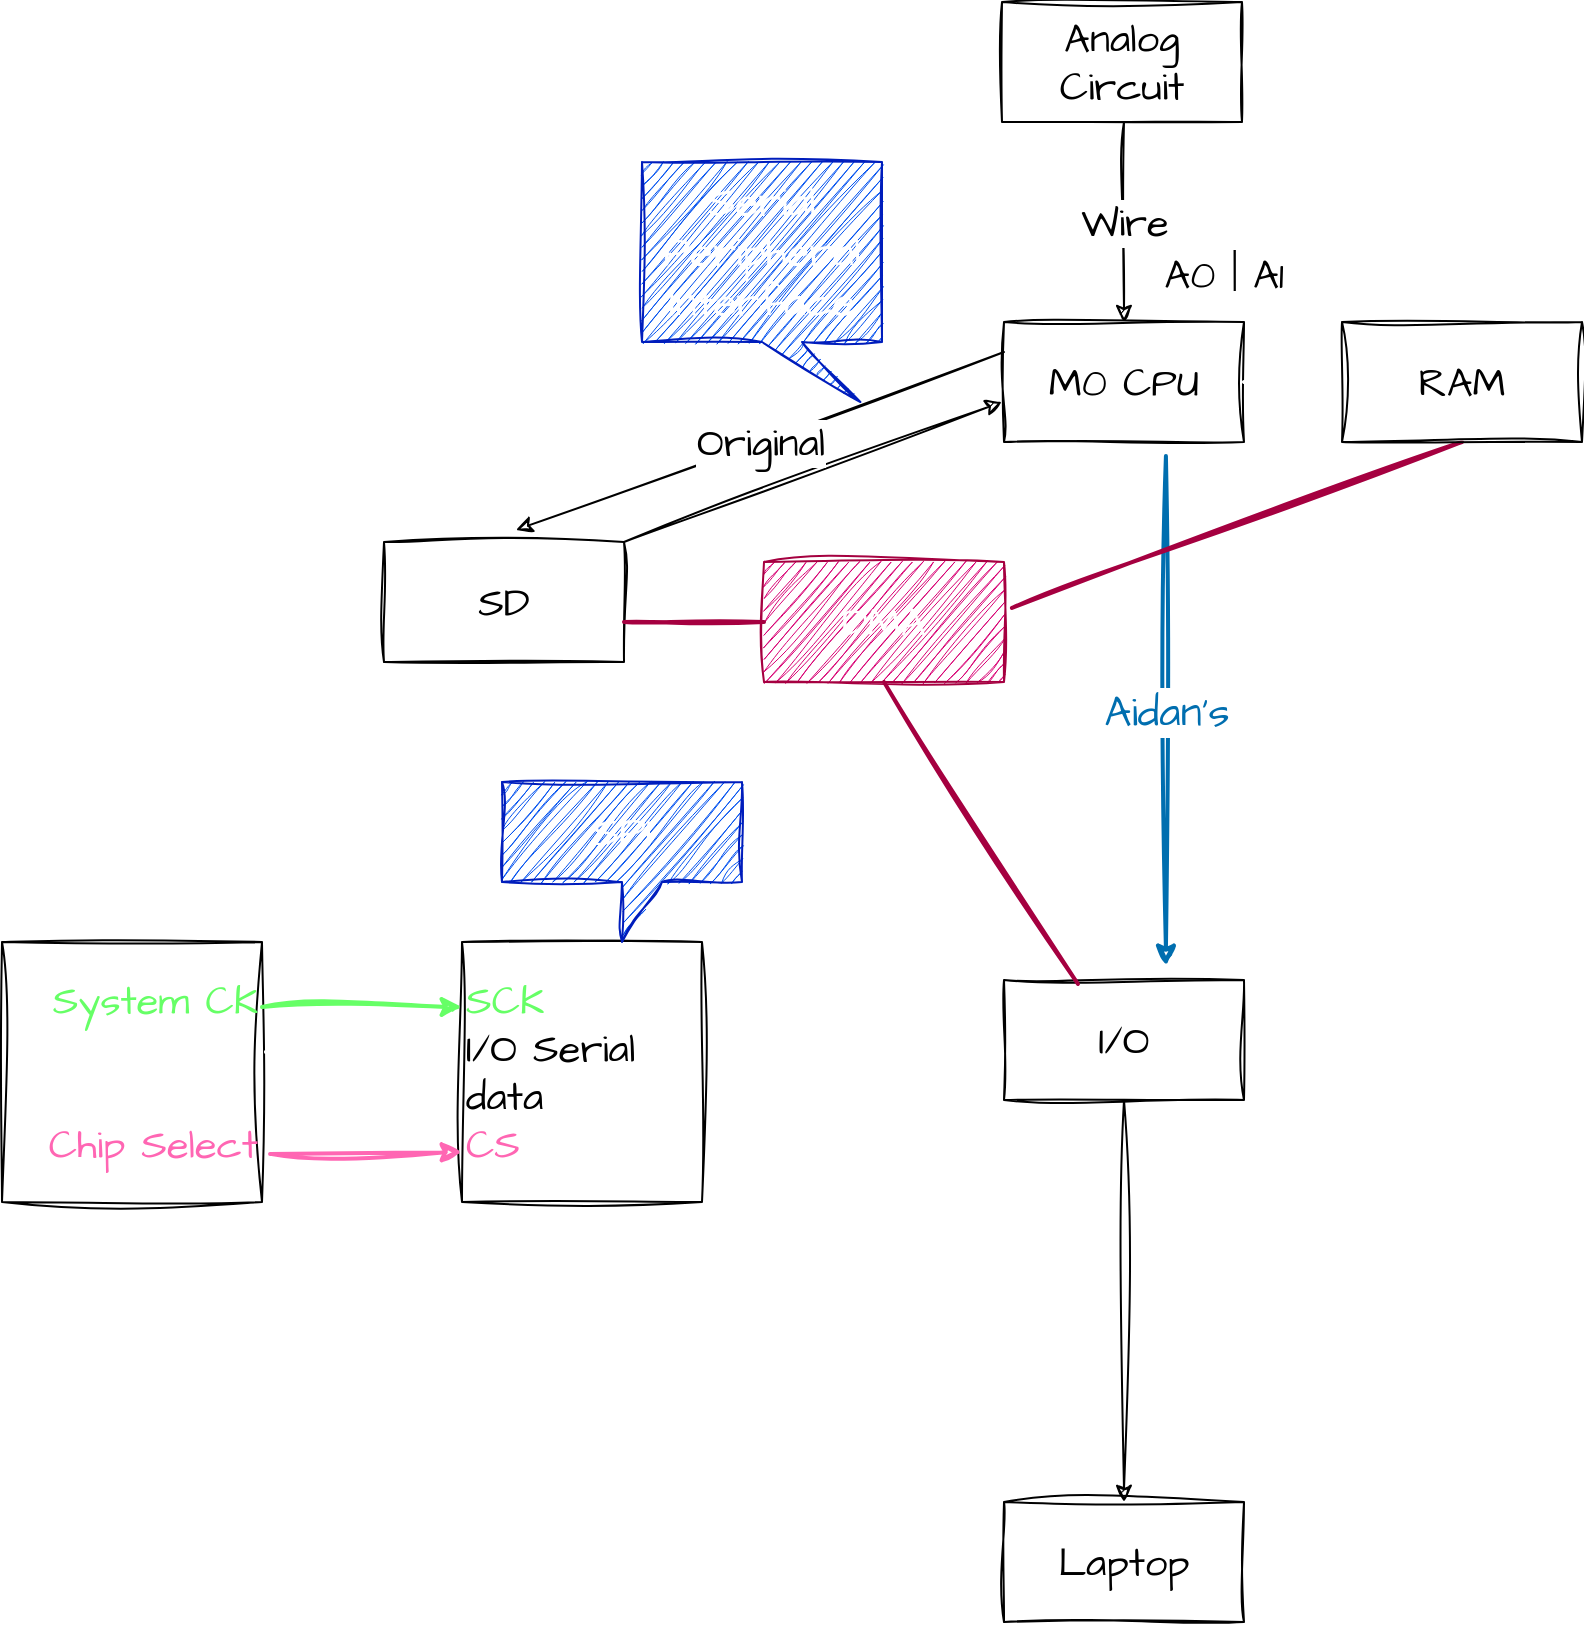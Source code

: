 <mxfile>
    <diagram id="Wvb_3G-5WL2My7tB2f2U" name="Page-1">
        <mxGraphModel dx="1381" dy="1047" grid="1" gridSize="10" guides="1" tooltips="1" connect="1" arrows="1" fold="1" page="1" pageScale="1" pageWidth="1100" pageHeight="850" background="none" math="0" shadow="0">
            <root>
                <mxCell id="0"/>
                <mxCell id="1" parent="0"/>
                <mxCell id="2" value="Laptop" style="rounded=0;whiteSpace=wrap;html=1;hachureGap=4;fontFamily=Architects Daughter;fontSource=https%3A%2F%2Ffonts.googleapis.com%2Fcss%3Ffamily%3DArchitects%2BDaughter;fontSize=20;sketch=1;curveFitting=1;jiggle=2;" parent="1" vertex="1">
                    <mxGeometry x="581" y="760" width="120" height="60" as="geometry"/>
                </mxCell>
                <mxCell id="4" value="Analog Circuit" style="rounded=0;whiteSpace=wrap;html=1;hachureGap=4;fontFamily=Architects Daughter;fontSource=https%3A%2F%2Ffonts.googleapis.com%2Fcss%3Ffamily%3DArchitects%2BDaughter;fontSize=20;sketch=1;curveFitting=1;jiggle=2;" parent="1" vertex="1">
                    <mxGeometry x="580" y="10" width="120" height="60" as="geometry"/>
                </mxCell>
                <mxCell id="5" value="M0 CPU" style="rounded=0;whiteSpace=wrap;html=1;hachureGap=4;fontFamily=Architects Daughter;fontSource=https%3A%2F%2Ffonts.googleapis.com%2Fcss%3Ffamily%3DArchitects%2BDaughter;fontSize=20;sketch=1;curveFitting=1;jiggle=2;" parent="1" vertex="1">
                    <mxGeometry x="581" y="170" width="120" height="60" as="geometry"/>
                </mxCell>
                <mxCell id="7" value="SD" style="rounded=0;whiteSpace=wrap;html=1;hachureGap=4;fontFamily=Architects Daughter;fontSource=https%3A%2F%2Ffonts.googleapis.com%2Fcss%3Ffamily%3DArchitects%2BDaughter;fontSize=20;sketch=1;curveFitting=1;jiggle=2;" parent="1" vertex="1">
                    <mxGeometry x="271" y="280" width="120" height="60" as="geometry"/>
                </mxCell>
                <mxCell id="12" value="" style="endArrow=classic;html=1;hachureGap=4;fontFamily=Architects Daughter;fontSource=https%3A%2F%2Ffonts.googleapis.com%2Fcss%3Ffamily%3DArchitects%2BDaughter;fontSize=16;exitX=0.5;exitY=1;exitDx=0;exitDy=0;rounded=0;sketch=1;curveFitting=1;jiggle=2;" parent="1" edge="1">
                    <mxGeometry relative="1" as="geometry">
                        <mxPoint x="641" y="70" as="sourcePoint"/>
                        <mxPoint x="641" y="170" as="targetPoint"/>
                        <Array as="points"/>
                    </mxGeometry>
                </mxCell>
                <mxCell id="13" value="Wire" style="edgeLabel;resizable=0;html=1;align=center;verticalAlign=middle;hachureGap=4;fontFamily=Architects Daughter;fontSource=https%3A%2F%2Ffonts.googleapis.com%2Fcss%3Ffamily%3DArchitects%2BDaughter;fontSize=20;rounded=0;sketch=1;curveFitting=1;jiggle=2;" parent="12" connectable="0" vertex="1">
                    <mxGeometry relative="1" as="geometry"/>
                </mxCell>
                <mxCell id="15" value="A0 | A1" style="edgeLabel;resizable=0;html=1;align=right;verticalAlign=bottom;hachureGap=4;fontFamily=Architects Daughter;fontSource=https%3A%2F%2Ffonts.googleapis.com%2Fcss%3Ffamily%3DArchitects%2BDaughter;fontSize=20;rounded=0;sketch=1;curveFitting=1;jiggle=2;" parent="12" connectable="0" vertex="1">
                    <mxGeometry x="1" relative="1" as="geometry">
                        <mxPoint x="80" y="-10" as="offset"/>
                    </mxGeometry>
                </mxCell>
                <mxCell id="18" value="DMA" style="rounded=0;whiteSpace=wrap;html=1;hachureGap=4;fontFamily=Architects Daughter;fontSource=https%3A%2F%2Ffonts.googleapis.com%2Fcss%3Ffamily%3DArchitects%2BDaughter;fontSize=20;fillColor=#d80073;fontColor=#ffffff;strokeColor=#A50040;sketch=1;curveFitting=1;jiggle=2;" parent="1" vertex="1">
                    <mxGeometry x="461" y="290" width="120" height="60" as="geometry"/>
                </mxCell>
                <mxCell id="19" value="I/O" style="rounded=0;whiteSpace=wrap;html=1;hachureGap=4;fontFamily=Architects Daughter;fontSource=https%3A%2F%2Ffonts.googleapis.com%2Fcss%3Ffamily%3DArchitects%2BDaughter;fontSize=20;sketch=1;curveFitting=1;jiggle=2;" parent="1" vertex="1">
                    <mxGeometry x="581" y="499" width="120" height="60" as="geometry"/>
                </mxCell>
                <mxCell id="32" value="" style="endArrow=classic;html=1;hachureGap=4;strokeWidth=1;fontFamily=Architects Daughter;fontSource=https%3A%2F%2Ffonts.googleapis.com%2Fcss%3Ffamily%3DArchitects%2BDaughter;fontSize=16;exitX=1;exitY=0;exitDx=0;exitDy=0;rounded=0;sketch=1;curveFitting=1;jiggle=2;" parent="1" source="7" edge="1">
                    <mxGeometry width="50" height="50" relative="1" as="geometry">
                        <mxPoint x="581" y="450" as="sourcePoint"/>
                        <mxPoint x="580" y="210" as="targetPoint"/>
                    </mxGeometry>
                </mxCell>
                <mxCell id="33" value="" style="endArrow=classic;html=1;hachureGap=4;strokeWidth=1;fontFamily=Architects Daughter;fontSource=https%3A%2F%2Ffonts.googleapis.com%2Fcss%3Ffamily%3DArchitects%2BDaughter;fontSize=16;exitX=0.5;exitY=1;exitDx=0;exitDy=0;entryX=0.5;entryY=0;entryDx=0;entryDy=0;rounded=0;sketch=1;curveFitting=1;jiggle=2;" parent="1" source="19" target="2" edge="1">
                    <mxGeometry width="50" height="50" relative="1" as="geometry">
                        <mxPoint x="581" y="450" as="sourcePoint"/>
                        <mxPoint x="631" y="400" as="targetPoint"/>
                    </mxGeometry>
                </mxCell>
                <mxCell id="34" value="" style="endArrow=classic;html=1;hachureGap=4;strokeWidth=1;fontFamily=Architects Daughter;fontSource=https%3A%2F%2Ffonts.googleapis.com%2Fcss%3Ffamily%3DArchitects%2BDaughter;fontSize=16;entryX=0.55;entryY=-0.1;entryDx=0;entryDy=0;entryPerimeter=0;exitX=0;exitY=0.25;exitDx=0;exitDy=0;rounded=0;sketch=1;curveFitting=1;jiggle=2;" parent="1" source="5" target="7" edge="1">
                    <mxGeometry relative="1" as="geometry">
                        <mxPoint x="561" y="430" as="sourcePoint"/>
                        <mxPoint x="661" y="430" as="targetPoint"/>
                    </mxGeometry>
                </mxCell>
                <mxCell id="35" value="Original" style="edgeLabel;resizable=0;html=1;align=center;verticalAlign=middle;hachureGap=4;fontFamily=Architects Daughter;fontSource=https%3A%2F%2Ffonts.googleapis.com%2Fcss%3Ffamily%3DArchitects%2BDaughter;fontSize=20;rounded=0;sketch=1;curveFitting=1;jiggle=2;" parent="34" connectable="0" vertex="1">
                    <mxGeometry relative="1" as="geometry"/>
                </mxCell>
                <mxCell id="36" value="" style="endArrow=classic;html=1;hachureGap=4;strokeWidth=2;fontFamily=Architects Daughter;fontSource=https%3A%2F%2Ffonts.googleapis.com%2Fcss%3Ffamily%3DArchitects%2BDaughter;fontSize=16;exitX=0.933;exitY=1.117;exitDx=0;exitDy=0;entryX=0.933;entryY=-0.117;entryDx=0;entryDy=0;entryPerimeter=0;exitPerimeter=0;fillColor=#1ba1e2;strokeColor=#006EAF;rounded=0;sketch=1;curveFitting=1;jiggle=2;" parent="1" edge="1">
                    <mxGeometry relative="1" as="geometry">
                        <mxPoint x="661.96" y="237.02" as="sourcePoint"/>
                        <mxPoint x="661.96" y="491.98" as="targetPoint"/>
                        <Array as="points"/>
                    </mxGeometry>
                </mxCell>
                <mxCell id="37" value="&lt;font style=&quot;font-size: 21px;&quot; color=&quot;#006eaf&quot;&gt;Aidan's&lt;/font&gt;" style="edgeLabel;resizable=0;html=1;align=center;verticalAlign=middle;hachureGap=4;fontFamily=Architects Daughter;fontSource=https%3A%2F%2Ffonts.googleapis.com%2Fcss%3Ffamily%3DArchitects%2BDaughter;fontSize=20;rounded=0;sketch=1;curveFitting=1;jiggle=2;" parent="36" connectable="0" vertex="1">
                    <mxGeometry relative="1" as="geometry"/>
                </mxCell>
                <mxCell id="41" value="USB connection" style="text;html=1;strokeColor=none;fillColor=none;align=center;verticalAlign=middle;whiteSpace=wrap;rounded=0;hachureGap=4;fontFamily=Architects Daughter;fontSource=https%3A%2F%2Ffonts.googleapis.com%2Fcss%3Ffamily%3DArchitects%2BDaughter;fontSize=21;fontColor=#FFFFFF;sketch=1;curveFitting=1;jiggle=2;" parent="1" vertex="1">
                    <mxGeometry x="670" y="710" width="60" height="30" as="geometry"/>
                </mxCell>
                <mxCell id="42" value="" style="endArrow=none;html=1;hachureGap=4;strokeWidth=2;fontFamily=Architects Daughter;fontSource=https%3A%2F%2Ffonts.googleapis.com%2Fcss%3Ffamily%3DArchitects%2BDaughter;fontSize=21;fontColor=#FFFFFF;entryX=0;entryY=0.5;entryDx=0;entryDy=0;fillColor=#d80073;strokeColor=#A50040;rounded=0;sketch=1;curveFitting=1;jiggle=2;" parent="1" target="18" edge="1">
                    <mxGeometry width="50" height="50" relative="1" as="geometry">
                        <mxPoint x="391" y="320" as="sourcePoint"/>
                        <mxPoint x="461" y="310" as="targetPoint"/>
                    </mxGeometry>
                </mxCell>
                <mxCell id="43" value="" style="endArrow=none;html=1;hachureGap=4;strokeWidth=2;fontFamily=Architects Daughter;fontSource=https%3A%2F%2Ffonts.googleapis.com%2Fcss%3Ffamily%3DArchitects%2BDaughter;fontSize=21;fontColor=#FFFFFF;exitX=0.5;exitY=1;exitDx=0;exitDy=0;entryX=0.308;entryY=0.033;entryDx=0;entryDy=0;entryPerimeter=0;fillColor=#d80073;strokeColor=#A50040;rounded=0;sketch=1;curveFitting=1;jiggle=2;" parent="1" source="18" target="19" edge="1">
                    <mxGeometry width="50" height="50" relative="1" as="geometry">
                        <mxPoint x="581" y="330" as="sourcePoint"/>
                        <mxPoint x="631" y="280" as="targetPoint"/>
                    </mxGeometry>
                </mxCell>
                <mxCell id="44" value="" style="endArrow=none;html=1;hachureGap=4;strokeWidth=2;fontFamily=Architects Daughter;fontSource=https%3A%2F%2Ffonts.googleapis.com%2Fcss%3Ffamily%3DArchitects%2BDaughter;fontSize=21;fontColor=#FFFFFF;exitX=1.033;exitY=0.383;exitDx=0;exitDy=0;entryX=0.5;entryY=1;entryDx=0;entryDy=0;fillColor=#d80073;strokeColor=#A50040;exitPerimeter=0;rounded=0;sketch=1;curveFitting=1;jiggle=2;" parent="1" source="18" target="59" edge="1">
                    <mxGeometry width="50" height="50" relative="1" as="geometry">
                        <mxPoint x="581" y="330" as="sourcePoint"/>
                        <mxPoint x="631" y="280" as="targetPoint"/>
                    </mxGeometry>
                </mxCell>
                <mxCell id="46" value="&lt;font color=&quot;#66ff66&quot;&gt;System CK&lt;br&gt;&lt;/font&gt;&lt;br&gt;&lt;br&gt;&lt;font color=&quot;#ff66b3&quot;&gt;Chip Select&lt;/font&gt;" style="rounded=0;whiteSpace=wrap;html=1;hachureGap=4;fontFamily=Architects Daughter;fontSource=https%3A%2F%2Ffonts.googleapis.com%2Fcss%3Ffamily%3DArchitects%2BDaughter;fontSize=20;align=right;sketch=1;curveFitting=1;jiggle=2;" parent="1" vertex="1">
                    <mxGeometry x="80" y="480" width="130" height="130" as="geometry"/>
                </mxCell>
                <mxCell id="47" value="&lt;font color=&quot;#66ff66&quot;&gt;SCK&lt;/font&gt;&lt;br&gt;I/O Serial data&lt;br&gt;&lt;font color=&quot;#ff66b3&quot;&gt;CS&lt;/font&gt;" style="rounded=0;whiteSpace=wrap;html=1;hachureGap=4;fontFamily=Architects Daughter;fontSource=https%3A%2F%2Ffonts.googleapis.com%2Fcss%3Ffamily%3DArchitects%2BDaughter;fontSize=20;align=left;sketch=1;curveFitting=1;jiggle=2;" parent="1" vertex="1">
                    <mxGeometry x="310" y="480" width="120" height="130" as="geometry"/>
                </mxCell>
                <mxCell id="48" value="&lt;font color=&quot;#ffffff&quot;&gt;M0&amp;nbsp;&lt;/font&gt;" style="text;html=1;strokeColor=none;fillColor=none;align=center;verticalAlign=middle;whiteSpace=wrap;rounded=0;hachureGap=4;fontFamily=Architects Daughter;fontSource=https%3A%2F%2Ffonts.googleapis.com%2Fcss%3Ffamily%3DArchitects%2BDaughter;fontSize=21;fontColor=#FF66B3;sketch=1;curveFitting=1;jiggle=2;" parent="1" vertex="1">
                    <mxGeometry x="80" y="450" width="60" height="30" as="geometry"/>
                </mxCell>
                <mxCell id="49" value="&lt;font color=&quot;#ffffff&quot;&gt;SD&lt;/font&gt;" style="text;html=1;strokeColor=none;fillColor=none;align=center;verticalAlign=middle;whiteSpace=wrap;rounded=0;hachureGap=4;fontFamily=Architects Daughter;fontSource=https%3A%2F%2Ffonts.googleapis.com%2Fcss%3Ffamily%3DArchitects%2BDaughter;fontSize=21;fontColor=#FF66B3;sketch=1;curveFitting=1;jiggle=2;" parent="1" vertex="1">
                    <mxGeometry x="300" y="450" width="60" height="30" as="geometry"/>
                </mxCell>
                <mxCell id="50" value="" style="endArrow=classic;html=1;hachureGap=4;strokeWidth=2;fontFamily=Architects Daughter;fontSource=https%3A%2F%2Ffonts.googleapis.com%2Fcss%3Ffamily%3DArchitects%2BDaughter;fontSize=21;fontColor=#FFFFFF;exitX=1;exitY=0.25;exitDx=0;exitDy=0;entryX=0;entryY=0.25;entryDx=0;entryDy=0;strokeColor=#66FF66;rounded=0;sketch=1;curveFitting=1;jiggle=2;" parent="1" source="46" target="47" edge="1">
                    <mxGeometry width="50" height="50" relative="1" as="geometry">
                        <mxPoint x="420" y="380" as="sourcePoint"/>
                        <mxPoint x="470" y="330" as="targetPoint"/>
                    </mxGeometry>
                </mxCell>
                <mxCell id="51" value="" style="endArrow=classic;html=1;hachureGap=4;strokeColor=#FF66B3;strokeWidth=2;fontFamily=Architects Daughter;fontSource=https%3A%2F%2Ffonts.googleapis.com%2Fcss%3Ffamily%3DArchitects%2BDaughter;fontSize=21;fontColor=#FFFFFF;exitX=1.031;exitY=0.815;exitDx=0;exitDy=0;exitPerimeter=0;entryX=0;entryY=0.808;entryDx=0;entryDy=0;entryPerimeter=0;rounded=0;sketch=1;curveFitting=1;jiggle=2;" parent="1" source="46" target="47" edge="1">
                    <mxGeometry width="50" height="50" relative="1" as="geometry">
                        <mxPoint x="420" y="380" as="sourcePoint"/>
                        <mxPoint x="470" y="330" as="targetPoint"/>
                    </mxGeometry>
                </mxCell>
                <mxCell id="52" value="" style="endArrow=classic;html=1;hachureGap=4;strokeColor=#FFFFFF;strokeWidth=2;fontFamily=Architects Daughter;fontSource=https%3A%2F%2Ffonts.googleapis.com%2Fcss%3Ffamily%3DArchitects%2BDaughter;fontSize=21;fontColor=#FFFFFF;exitX=1.015;exitY=0.423;exitDx=0;exitDy=0;exitPerimeter=0;entryX=-0.05;entryY=0.415;entryDx=0;entryDy=0;entryPerimeter=0;rounded=0;sketch=1;curveFitting=1;jiggle=2;" parent="1" source="46" target="47" edge="1">
                    <mxGeometry width="50" height="50" relative="1" as="geometry">
                        <mxPoint x="420" y="380" as="sourcePoint"/>
                        <mxPoint x="470" y="330" as="targetPoint"/>
                    </mxGeometry>
                </mxCell>
                <mxCell id="53" value="" style="endArrow=classic;html=1;hachureGap=4;strokeColor=#FFFFFF;strokeWidth=2;fontFamily=Architects Daughter;fontSource=https%3A%2F%2Ffonts.googleapis.com%2Fcss%3Ffamily%3DArchitects%2BDaughter;fontSize=21;fontColor=#FFFFFF;exitX=-0.058;exitY=0.608;exitDx=0;exitDy=0;exitPerimeter=0;entryX=1.054;entryY=0.623;entryDx=0;entryDy=0;entryPerimeter=0;rounded=0;sketch=1;curveFitting=1;jiggle=2;" parent="1" source="47" target="46" edge="1">
                    <mxGeometry width="50" height="50" relative="1" as="geometry">
                        <mxPoint x="420" y="380" as="sourcePoint"/>
                        <mxPoint x="470" y="330" as="targetPoint"/>
                    </mxGeometry>
                </mxCell>
                <mxCell id="54" value="SPI" style="shape=callout;whiteSpace=wrap;html=1;perimeter=calloutPerimeter;hachureGap=4;fontFamily=Architects Daughter;fontSource=https%3A%2F%2Ffonts.googleapis.com%2Fcss%3Ffamily%3DArchitects%2BDaughter;fontSize=21;fontColor=#ffffff;fillColor=#0050ef;strokeColor=#001DBC;rounded=0;sketch=1;curveFitting=1;jiggle=2;" parent="1" vertex="1">
                    <mxGeometry x="330" y="400" width="120" height="80" as="geometry"/>
                </mxCell>
                <mxCell id="55" value="Serial Peripheral Interface" style="shape=callout;whiteSpace=wrap;html=1;perimeter=calloutPerimeter;hachureGap=4;fontFamily=Architects Daughter;fontSource=https%3A%2F%2Ffonts.googleapis.com%2Fcss%3Ffamily%3DArchitects%2BDaughter;fontSize=21;fontColor=#ffffff;position2=0.91;fillColor=#0050ef;strokeColor=#001DBC;rounded=0;sketch=1;curveFitting=1;jiggle=2;" parent="1" vertex="1">
                    <mxGeometry x="400" y="90" width="120" height="120" as="geometry"/>
                </mxCell>
                <mxCell id="59" value="RAM" style="rounded=0;whiteSpace=wrap;html=1;hachureGap=4;fontFamily=Architects Daughter;fontSource=https%3A%2F%2Ffonts.googleapis.com%2Fcss%3Ffamily%3DArchitects%2BDaughter;fontSize=20;sketch=1;curveFitting=1;jiggle=2;" parent="1" vertex="1">
                    <mxGeometry x="750" y="170" width="120" height="60" as="geometry"/>
                </mxCell>
                <mxCell id="60" value="" style="endArrow=classic;html=1;hachureGap=4;strokeColor=#FFFFFF;strokeWidth=2;fontFamily=Architects Daughter;fontSource=https%3A%2F%2Ffonts.googleapis.com%2Fcss%3Ffamily%3DArchitects%2BDaughter;fontSize=21;fontColor=#FF3333;exitX=1;exitY=0.5;exitDx=0;exitDy=0;entryX=0;entryY=0.5;entryDx=0;entryDy=0;rounded=0;sketch=1;curveFitting=1;jiggle=2;" parent="1" source="5" target="59" edge="1">
                    <mxGeometry width="50" height="50" relative="1" as="geometry">
                        <mxPoint x="800" y="380" as="sourcePoint"/>
                        <mxPoint x="850" y="330" as="targetPoint"/>
                    </mxGeometry>
                </mxCell>
            </root>
        </mxGraphModel>
    </diagram>
</mxfile>